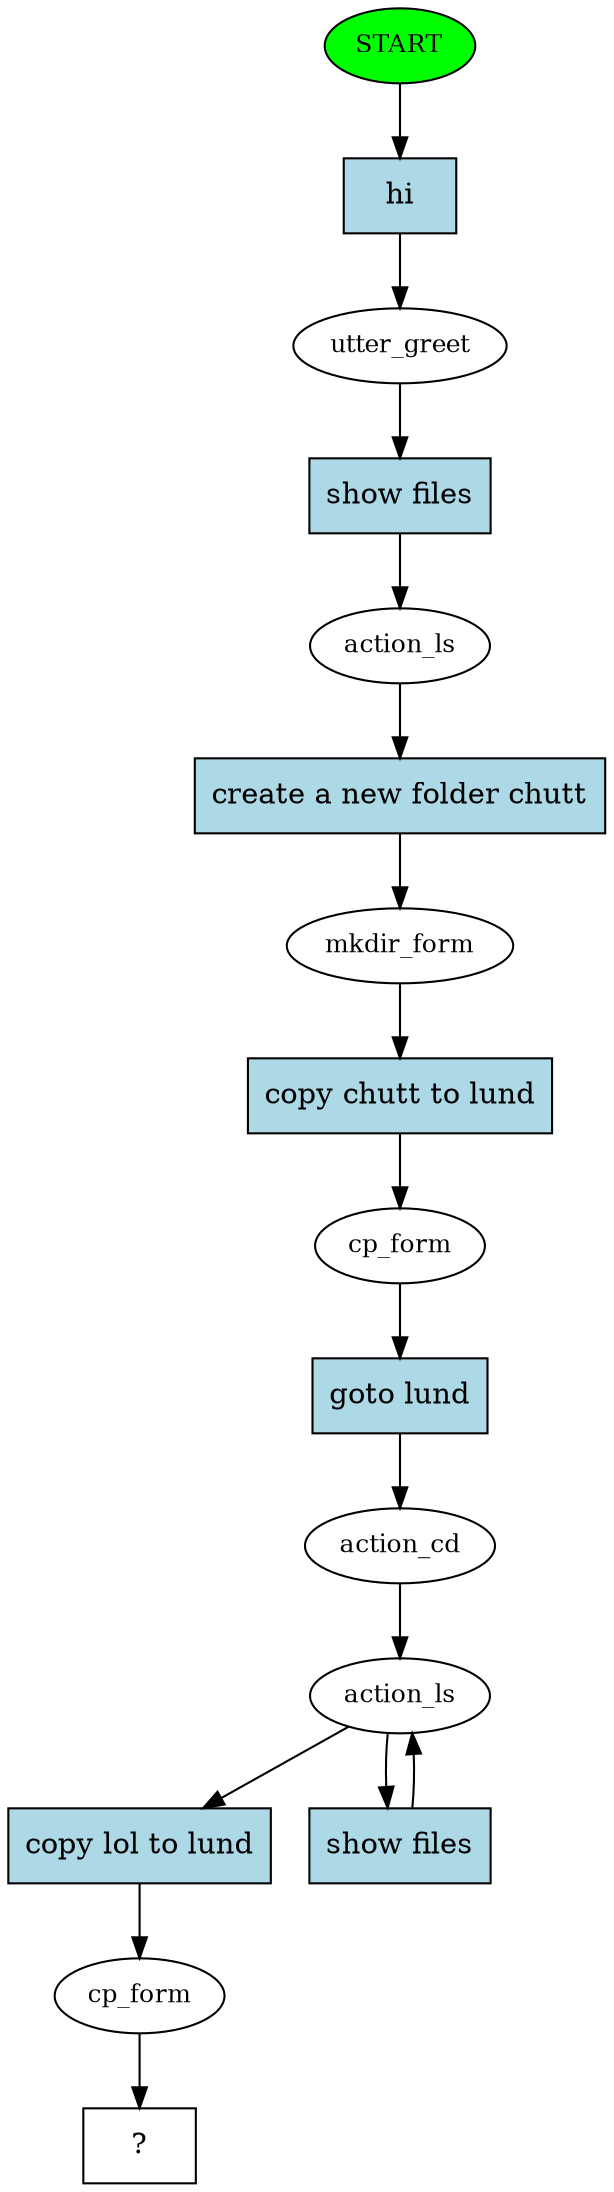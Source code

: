 digraph  {
0 [class="start active", fillcolor=green, fontsize=12, label=START, style=filled];
1 [class=active, fontsize=12, label=utter_greet];
2 [class=active, fontsize=12, label=action_ls];
3 [class=active, fontsize=12, label=mkdir_form];
4 [class=active, fontsize=12, label=cp_form];
5 [class=active, fontsize=12, label=action_cd];
6 [class=active, fontsize=12, label=action_ls];
8 [class=active, fontsize=12, label=cp_form];
9 [class="intent dashed active", label="  ?  ", shape=rect];
10 [class="intent active", fillcolor=lightblue, label=hi, shape=rect, style=filled];
11 [class="intent active", fillcolor=lightblue, label="show files", shape=rect, style=filled];
12 [class="intent active", fillcolor=lightblue, label="create a new folder chutt", shape=rect, style=filled];
13 [class="intent active", fillcolor=lightblue, label="copy chutt to lund", shape=rect, style=filled];
14 [class="intent active", fillcolor=lightblue, label="goto lund", shape=rect, style=filled];
15 [class="intent active", fillcolor=lightblue, label="copy lol to lund", shape=rect, style=filled];
16 [class="intent active", fillcolor=lightblue, label="show files", shape=rect, style=filled];
0 -> 10  [class=active, key=0];
1 -> 11  [class=active, key=0];
2 -> 12  [class=active, key=0];
3 -> 13  [class=active, key=0];
4 -> 14  [class=active, key=0];
5 -> 6  [class=active, key=NONE, label=""];
6 -> 15  [class=active, key=0];
6 -> 16  [class=active, key=0];
8 -> 9  [class=active, key=NONE, label=""];
10 -> 1  [class=active, key=0];
11 -> 2  [class=active, key=0];
12 -> 3  [class=active, key=0];
13 -> 4  [class=active, key=0];
14 -> 5  [class=active, key=0];
15 -> 8  [class=active, key=0];
16 -> 6  [class=active, key=0];
}
